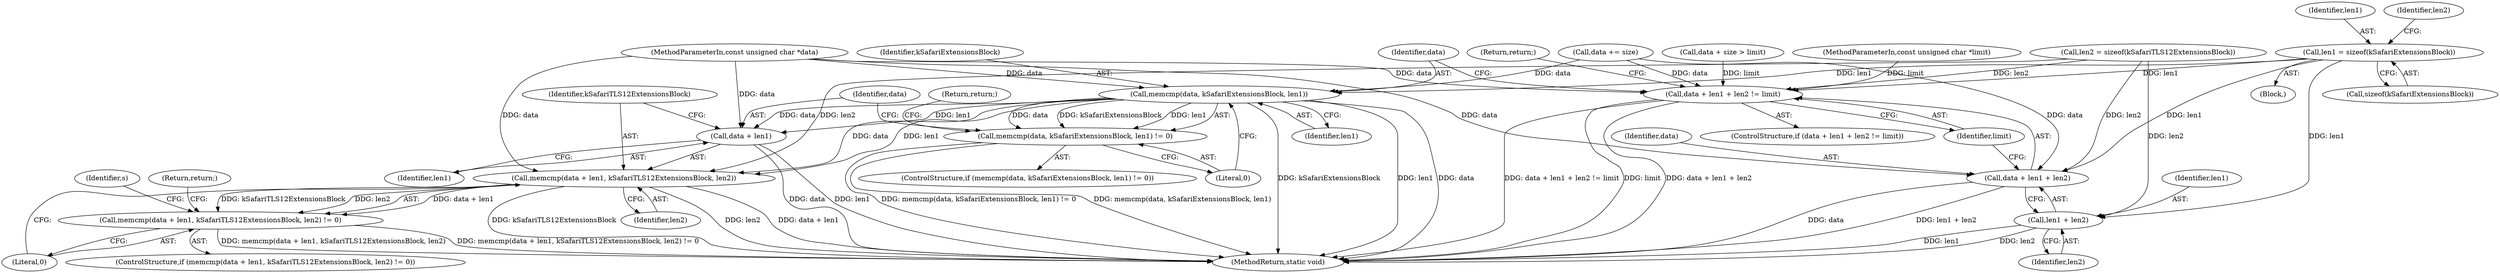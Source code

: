 digraph "1_openssl_a004e72b95835136d3f1ea90517f706c24c03da7_1@API" {
"1000173" [label="(Call,len1 = sizeof(kSafariExtensionsBlock))"];
"1000183" [label="(Call,data + len1 + len2 != limit)"];
"1000184" [label="(Call,data + len1 + len2)"];
"1000186" [label="(Call,len1 + len2)"];
"1000193" [label="(Call,memcmp(data, kSafariExtensionsBlock, len1))"];
"1000192" [label="(Call,memcmp(data, kSafariExtensionsBlock, len1) != 0)"];
"1000201" [label="(Call,memcmp(data + len1, kSafariTLS12ExtensionsBlock, len2))"];
"1000200" [label="(Call,memcmp(data + len1, kSafariTLS12ExtensionsBlock, len2) != 0)"];
"1000202" [label="(Call,data + len1)"];
"1000175" [label="(Call,sizeof(kSafariExtensionsBlock))"];
"1000157" [label="(Call,data + size > limit)"];
"1000195" [label="(Identifier,kSafariExtensionsBlock)"];
"1000205" [label="(Identifier,kSafariTLS12ExtensionsBlock)"];
"1000183" [label="(Call,data + len1 + len2 != limit)"];
"1000200" [label="(Call,memcmp(data + len1, kSafariTLS12ExtensionsBlock, len2) != 0)"];
"1000163" [label="(Call,data += size)"];
"1000173" [label="(Call,len1 = sizeof(kSafariExtensionsBlock))"];
"1000186" [label="(Call,len1 + len2)"];
"1000203" [label="(Identifier,data)"];
"1000206" [label="(Identifier,len2)"];
"1000192" [label="(Call,memcmp(data, kSafariExtensionsBlock, len1) != 0)"];
"1000174" [label="(Identifier,len1)"];
"1000185" [label="(Identifier,data)"];
"1000198" [label="(Return,return;)"];
"1000202" [label="(Call,data + len1)"];
"1000197" [label="(Literal,0)"];
"1000184" [label="(Call,data + len1 + len2)"];
"1000122" [label="(MethodParameterIn,const unsigned char *limit)"];
"1000193" [label="(Call,memcmp(data, kSafariExtensionsBlock, len1))"];
"1000189" [label="(Identifier,limit)"];
"1000187" [label="(Identifier,len1)"];
"1000207" [label="(Literal,0)"];
"1000238" [label="(MethodReturn,static void)"];
"1000196" [label="(Identifier,len1)"];
"1000199" [label="(ControlStructure,if (memcmp(data + len1, kSafariTLS12ExtensionsBlock, len2) != 0))"];
"1000178" [label="(Call,len2 = sizeof(kSafariTLS12ExtensionsBlock))"];
"1000201" [label="(Call,memcmp(data + len1, kSafariTLS12ExtensionsBlock, len2))"];
"1000204" [label="(Identifier,len1)"];
"1000234" [label="(Identifier,s)"];
"1000191" [label="(ControlStructure,if (memcmp(data, kSafariExtensionsBlock, len1) != 0))"];
"1000171" [label="(Block,)"];
"1000188" [label="(Identifier,len2)"];
"1000121" [label="(MethodParameterIn,const unsigned char *data)"];
"1000208" [label="(Return,return;)"];
"1000182" [label="(ControlStructure,if (data + len1 + len2 != limit))"];
"1000194" [label="(Identifier,data)"];
"1000179" [label="(Identifier,len2)"];
"1000190" [label="(Return,return;)"];
"1000173" -> "1000171"  [label="AST: "];
"1000173" -> "1000175"  [label="CFG: "];
"1000174" -> "1000173"  [label="AST: "];
"1000175" -> "1000173"  [label="AST: "];
"1000179" -> "1000173"  [label="CFG: "];
"1000173" -> "1000183"  [label="DDG: len1"];
"1000173" -> "1000184"  [label="DDG: len1"];
"1000173" -> "1000186"  [label="DDG: len1"];
"1000173" -> "1000193"  [label="DDG: len1"];
"1000183" -> "1000182"  [label="AST: "];
"1000183" -> "1000189"  [label="CFG: "];
"1000184" -> "1000183"  [label="AST: "];
"1000189" -> "1000183"  [label="AST: "];
"1000190" -> "1000183"  [label="CFG: "];
"1000194" -> "1000183"  [label="CFG: "];
"1000183" -> "1000238"  [label="DDG: limit"];
"1000183" -> "1000238"  [label="DDG: data + len1 + len2"];
"1000183" -> "1000238"  [label="DDG: data + len1 + len2 != limit"];
"1000163" -> "1000183"  [label="DDG: data"];
"1000121" -> "1000183"  [label="DDG: data"];
"1000178" -> "1000183"  [label="DDG: len2"];
"1000157" -> "1000183"  [label="DDG: limit"];
"1000122" -> "1000183"  [label="DDG: limit"];
"1000184" -> "1000186"  [label="CFG: "];
"1000185" -> "1000184"  [label="AST: "];
"1000186" -> "1000184"  [label="AST: "];
"1000189" -> "1000184"  [label="CFG: "];
"1000184" -> "1000238"  [label="DDG: data"];
"1000184" -> "1000238"  [label="DDG: len1 + len2"];
"1000163" -> "1000184"  [label="DDG: data"];
"1000121" -> "1000184"  [label="DDG: data"];
"1000178" -> "1000184"  [label="DDG: len2"];
"1000186" -> "1000188"  [label="CFG: "];
"1000187" -> "1000186"  [label="AST: "];
"1000188" -> "1000186"  [label="AST: "];
"1000186" -> "1000238"  [label="DDG: len2"];
"1000186" -> "1000238"  [label="DDG: len1"];
"1000178" -> "1000186"  [label="DDG: len2"];
"1000193" -> "1000192"  [label="AST: "];
"1000193" -> "1000196"  [label="CFG: "];
"1000194" -> "1000193"  [label="AST: "];
"1000195" -> "1000193"  [label="AST: "];
"1000196" -> "1000193"  [label="AST: "];
"1000197" -> "1000193"  [label="CFG: "];
"1000193" -> "1000238"  [label="DDG: data"];
"1000193" -> "1000238"  [label="DDG: kSafariExtensionsBlock"];
"1000193" -> "1000238"  [label="DDG: len1"];
"1000193" -> "1000192"  [label="DDG: data"];
"1000193" -> "1000192"  [label="DDG: kSafariExtensionsBlock"];
"1000193" -> "1000192"  [label="DDG: len1"];
"1000121" -> "1000193"  [label="DDG: data"];
"1000163" -> "1000193"  [label="DDG: data"];
"1000193" -> "1000201"  [label="DDG: data"];
"1000193" -> "1000201"  [label="DDG: len1"];
"1000193" -> "1000202"  [label="DDG: data"];
"1000193" -> "1000202"  [label="DDG: len1"];
"1000192" -> "1000191"  [label="AST: "];
"1000192" -> "1000197"  [label="CFG: "];
"1000197" -> "1000192"  [label="AST: "];
"1000198" -> "1000192"  [label="CFG: "];
"1000203" -> "1000192"  [label="CFG: "];
"1000192" -> "1000238"  [label="DDG: memcmp(data, kSafariExtensionsBlock, len1)"];
"1000192" -> "1000238"  [label="DDG: memcmp(data, kSafariExtensionsBlock, len1) != 0"];
"1000201" -> "1000200"  [label="AST: "];
"1000201" -> "1000206"  [label="CFG: "];
"1000202" -> "1000201"  [label="AST: "];
"1000205" -> "1000201"  [label="AST: "];
"1000206" -> "1000201"  [label="AST: "];
"1000207" -> "1000201"  [label="CFG: "];
"1000201" -> "1000238"  [label="DDG: kSafariTLS12ExtensionsBlock"];
"1000201" -> "1000238"  [label="DDG: len2"];
"1000201" -> "1000238"  [label="DDG: data + len1"];
"1000201" -> "1000200"  [label="DDG: data + len1"];
"1000201" -> "1000200"  [label="DDG: kSafariTLS12ExtensionsBlock"];
"1000201" -> "1000200"  [label="DDG: len2"];
"1000121" -> "1000201"  [label="DDG: data"];
"1000178" -> "1000201"  [label="DDG: len2"];
"1000200" -> "1000199"  [label="AST: "];
"1000200" -> "1000207"  [label="CFG: "];
"1000207" -> "1000200"  [label="AST: "];
"1000208" -> "1000200"  [label="CFG: "];
"1000234" -> "1000200"  [label="CFG: "];
"1000200" -> "1000238"  [label="DDG: memcmp(data + len1, kSafariTLS12ExtensionsBlock, len2)"];
"1000200" -> "1000238"  [label="DDG: memcmp(data + len1, kSafariTLS12ExtensionsBlock, len2) != 0"];
"1000202" -> "1000204"  [label="CFG: "];
"1000203" -> "1000202"  [label="AST: "];
"1000204" -> "1000202"  [label="AST: "];
"1000205" -> "1000202"  [label="CFG: "];
"1000202" -> "1000238"  [label="DDG: data"];
"1000202" -> "1000238"  [label="DDG: len1"];
"1000121" -> "1000202"  [label="DDG: data"];
}
